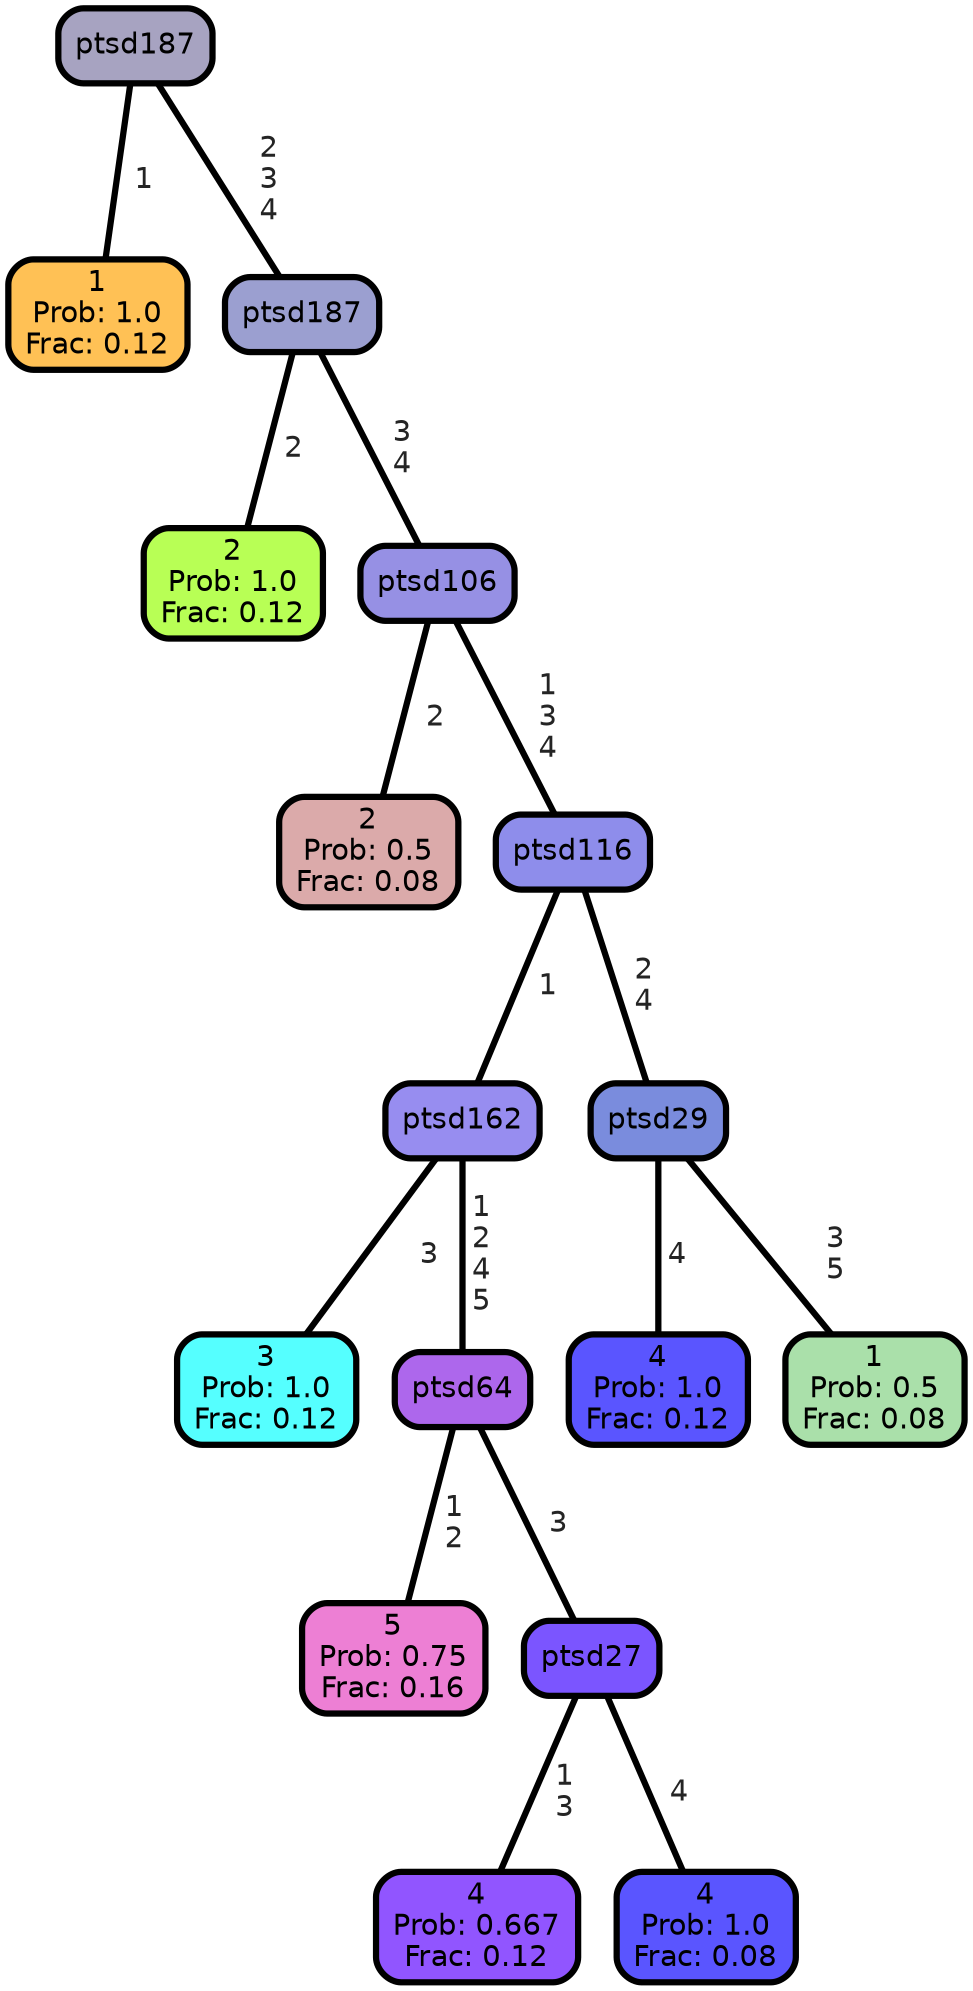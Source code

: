 graph Tree {
node [shape=box, style="filled, rounded",color="black",penwidth="3",fontcolor="black",                 fontname=helvetica] ;
graph [ranksep="0 equally", splines=straight,                 bgcolor=transparent, dpi=200] ;
edge [fontname=helvetica, fontweight=bold,fontcolor=grey14,color=black] ;
0 [label="1
Prob: 1.0
Frac: 0.12", fillcolor="#ffc155"] ;
1 [label="ptsd187", fillcolor="#a7a3c1"] ;
2 [label="2
Prob: 1.0
Frac: 0.12", fillcolor="#b8ff55"] ;
3 [label="ptsd187", fillcolor="#9b9fd0"] ;
4 [label="2
Prob: 0.5
Frac: 0.08", fillcolor="#dbaaaa"] ;
5 [label="ptsd106", fillcolor="#9690e4"] ;
6 [label="3
Prob: 1.0
Frac: 0.12", fillcolor="#55ffff"] ;
7 [label="ptsd162", fillcolor="#978df0"] ;
8 [label="5
Prob: 0.75
Frac: 0.16", fillcolor="#ed7fd4"] ;
9 [label="ptsd64", fillcolor="#ad67ec"] ;
10 [label="4
Prob: 0.667
Frac: 0.12", fillcolor="#9155ff"] ;
11 [label="ptsd27", fillcolor="#7b55ff"] ;
12 [label="4
Prob: 1.0
Frac: 0.08", fillcolor="#5a55ff"] ;
13 [label="ptsd116", fillcolor="#8e8deb"] ;
14 [label="4
Prob: 1.0
Frac: 0.12", fillcolor="#5a55ff"] ;
15 [label="ptsd29", fillcolor="#7a8cdd"] ;
16 [label="1
Prob: 0.5
Frac: 0.08", fillcolor="#aae0aa"] ;
1 -- 0 [label=" 1",penwidth=3] ;
1 -- 3 [label=" 2\n 3\n 4",penwidth=3] ;
3 -- 2 [label=" 2",penwidth=3] ;
3 -- 5 [label=" 3\n 4",penwidth=3] ;
5 -- 4 [label=" 2",penwidth=3] ;
5 -- 13 [label=" 1\n 3\n 4",penwidth=3] ;
7 -- 6 [label=" 3",penwidth=3] ;
7 -- 9 [label=" 1\n 2\n 4\n 5",penwidth=3] ;
9 -- 8 [label=" 1\n 2",penwidth=3] ;
9 -- 11 [label=" 3",penwidth=3] ;
11 -- 10 [label=" 1\n 3",penwidth=3] ;
11 -- 12 [label=" 4",penwidth=3] ;
13 -- 7 [label=" 1",penwidth=3] ;
13 -- 15 [label=" 2\n 4",penwidth=3] ;
15 -- 14 [label=" 4",penwidth=3] ;
15 -- 16 [label=" 3\n 5",penwidth=3] ;
{rank = same;}}